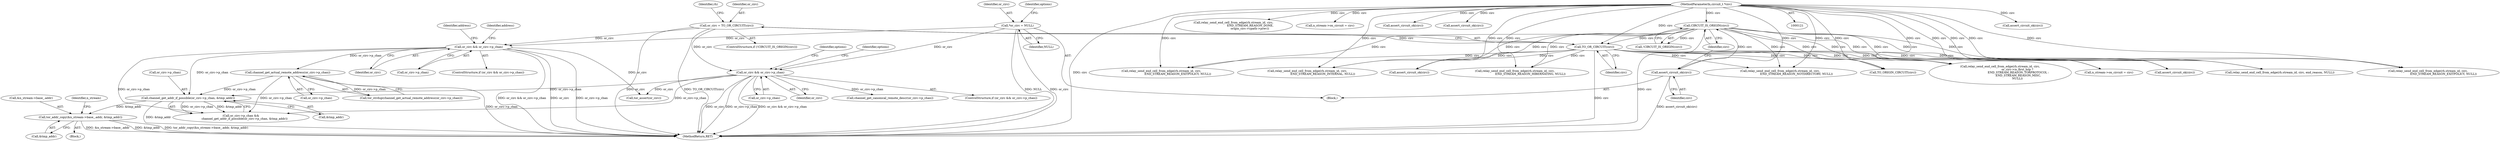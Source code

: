 digraph "0_tor_79b59a2dfcb68897ee89d98587d09e55f07e68d7@API" {
"1000653" [label="(Call,tor_addr_copy(&n_stream->base_.addr, &tmp_addr))"];
"1000646" [label="(Call,channel_get_addr_if_possible(or_circ->p_chan, &tmp_addr))"];
"1000252" [label="(Call,or_circ && or_circ->p_chan)"];
"1000155" [label="(Call,or_circ = TO_OR_CIRCUIT(circ))"];
"1000157" [label="(Call,TO_OR_CIRCUIT(circ))"];
"1000153" [label="(Call,CIRCUIT_IS_ORIGIN(circ))"];
"1000149" [label="(Call,assert_circuit_ok(circ))"];
"1000123" [label="(MethodParameterIn,circuit_t *circ)"];
"1000136" [label="(Call,*or_circ = NULL)"];
"1000347" [label="(Call,channel_get_actual_remote_address(or_circ->p_chan))"];
"1000339" [label="(Call,or_circ && or_circ->p_chan)"];
"1000136" [label="(Call,*or_circ = NULL)"];
"1000150" [label="(Identifier,circ)"];
"1000653" [label="(Call,tor_addr_copy(&n_stream->base_.addr, &tmp_addr))"];
"1000697" [label="(MethodReturn,RET)"];
"1000329" [label="(Call,relay_send_end_cell_from_edge(rh.stream_id, circ,\n                                    END_STREAM_REASON_NOTDIRECTORY, NULL))"];
"1000692" [label="(Call,assert_circuit_ok(circ))"];
"1000153" [label="(Call,CIRCUIT_IS_ORIGIN(circ))"];
"1000226" [label="(Call,relay_send_end_cell_from_edge(rh.stream_id, circ, end_reason, NULL))"];
"1000339" [label="(Call,or_circ && or_circ->p_chan)"];
"1000124" [label="(Block,)"];
"1000340" [label="(Identifier,or_circ)"];
"1000660" [label="(Call,&tmp_addr)"];
"1000664" [label="(Identifier,n_stream)"];
"1000161" [label="(Identifier,rh)"];
"1000262" [label="(Identifier,options)"];
"1000154" [label="(Identifier,circ)"];
"1000579" [label="(Call,assert_circuit_ok(circ))"];
"1000647" [label="(Call,or_circ->p_chan)"];
"1000158" [label="(Identifier,circ)"];
"1000138" [label="(Identifier,NULL)"];
"1000189" [label="(Call,relay_send_end_cell_from_edge(rh.stream_id, circ,\n                                  END_STREAM_REASON_EXITPOLICY, NULL))"];
"1000398" [label="(Call,relay_send_end_cell_from_edge(rh.stream_id, circ,\n                                    END_STREAM_REASON_EXITPOLICY, NULL))"];
"1000642" [label="(Call,or_circ->p_chan &&\n        channel_get_addr_if_possible(or_circ->p_chan, &tmp_addr))"];
"1000639" [label="(Call,tor_assert(or_circ))"];
"1000254" [label="(Call,or_circ->p_chan)"];
"1000155" [label="(Call,or_circ = TO_OR_CIRCUIT(circ))"];
"1000522" [label="(Call,relay_send_end_cell_from_edge(rh.stream_id, circ,\n                                     END_STREAM_REASON_DONE,\n                                    origin_circ->cpath->prev))"];
"1000123" [label="(MethodParameterIn,circuit_t *circ)"];
"1000253" [label="(Identifier,or_circ)"];
"1000569" [label="(Call,n_stream->on_circuit = circ)"];
"1000369" [label="(Call,relay_send_end_cell_from_edge(rh.stream_id, circ,\n                                  END_STREAM_REASON_INTERNAL, NULL))"];
"1000501" [label="(Call,assert_circuit_ok(circ))"];
"1000646" [label="(Call,channel_get_addr_if_possible(or_circ->p_chan, &tmp_addr))"];
"1000151" [label="(ControlStructure,if (!CIRCUIT_IS_ORIGIN(circ)))"];
"1000548" [label="(Call,assert_circuit_ok(circ))"];
"1000341" [label="(Call,or_circ->p_chan)"];
"1000346" [label="(Call,tor_strdup(channel_get_actual_remote_address(or_circ->p_chan)))"];
"1000157" [label="(Call,TO_OR_CIRCUIT(circ))"];
"1000673" [label="(Call,assert_circuit_ok(circ))"];
"1000353" [label="(Identifier,address)"];
"1000650" [label="(Call,&tmp_addr)"];
"1000614" [label="(Call,relay_send_end_cell_from_edge(rh.stream_id, circ,\n                                  END_STREAM_REASON_HIBERNATING, NULL))"];
"1000149" [label="(Call,assert_circuit_ok(circ))"];
"1000652" [label="(Block,)"];
"1000137" [label="(Identifier,or_circ)"];
"1000284" [label="(Call,channel_get_canonical_remote_descr(or_circ->p_chan))"];
"1000470" [label="(Call,TO_ORIGIN_CIRCUIT(circ))"];
"1000348" [label="(Call,or_circ->p_chan)"];
"1000294" [label="(Call,relay_send_end_cell_from_edge(rh.stream_id, circ,\n                                      or_circ->is_first_hop ?\n                                        END_STREAM_REASON_TORPROTOCOL :\n                                        END_STREAM_REASON_MISC,\n                                      NULL))"];
"1000654" [label="(Call,&n_stream->base_.addr)"];
"1000345" [label="(Identifier,address)"];
"1000251" [label="(ControlStructure,if (or_circ && or_circ->p_chan))"];
"1000156" [label="(Identifier,or_circ)"];
"1000252" [label="(Call,or_circ && or_circ->p_chan)"];
"1000626" [label="(Call,n_stream->on_circuit = circ)"];
"1000347" [label="(Call,channel_get_actual_remote_address(or_circ->p_chan))"];
"1000141" [label="(Identifier,options)"];
"1000152" [label="(Call,!CIRCUIT_IS_ORIGIN(circ))"];
"1000381" [label="(Identifier,options)"];
"1000338" [label="(ControlStructure,if (or_circ && or_circ->p_chan))"];
"1000653" -> "1000652"  [label="AST: "];
"1000653" -> "1000660"  [label="CFG: "];
"1000654" -> "1000653"  [label="AST: "];
"1000660" -> "1000653"  [label="AST: "];
"1000664" -> "1000653"  [label="CFG: "];
"1000653" -> "1000697"  [label="DDG: &tmp_addr"];
"1000653" -> "1000697"  [label="DDG: tor_addr_copy(&n_stream->base_.addr, &tmp_addr)"];
"1000653" -> "1000697"  [label="DDG: &n_stream->base_.addr"];
"1000646" -> "1000653"  [label="DDG: &tmp_addr"];
"1000646" -> "1000642"  [label="AST: "];
"1000646" -> "1000650"  [label="CFG: "];
"1000647" -> "1000646"  [label="AST: "];
"1000650" -> "1000646"  [label="AST: "];
"1000642" -> "1000646"  [label="CFG: "];
"1000646" -> "1000697"  [label="DDG: &tmp_addr"];
"1000646" -> "1000642"  [label="DDG: or_circ->p_chan"];
"1000646" -> "1000642"  [label="DDG: &tmp_addr"];
"1000252" -> "1000646"  [label="DDG: or_circ->p_chan"];
"1000347" -> "1000646"  [label="DDG: or_circ->p_chan"];
"1000339" -> "1000646"  [label="DDG: or_circ->p_chan"];
"1000252" -> "1000251"  [label="AST: "];
"1000252" -> "1000253"  [label="CFG: "];
"1000252" -> "1000254"  [label="CFG: "];
"1000253" -> "1000252"  [label="AST: "];
"1000254" -> "1000252"  [label="AST: "];
"1000262" -> "1000252"  [label="CFG: "];
"1000381" -> "1000252"  [label="CFG: "];
"1000252" -> "1000697"  [label="DDG: or_circ"];
"1000252" -> "1000697"  [label="DDG: or_circ->p_chan"];
"1000252" -> "1000697"  [label="DDG: or_circ && or_circ->p_chan"];
"1000155" -> "1000252"  [label="DDG: or_circ"];
"1000136" -> "1000252"  [label="DDG: or_circ"];
"1000252" -> "1000284"  [label="DDG: or_circ->p_chan"];
"1000252" -> "1000639"  [label="DDG: or_circ"];
"1000252" -> "1000642"  [label="DDG: or_circ->p_chan"];
"1000155" -> "1000151"  [label="AST: "];
"1000155" -> "1000157"  [label="CFG: "];
"1000156" -> "1000155"  [label="AST: "];
"1000157" -> "1000155"  [label="AST: "];
"1000161" -> "1000155"  [label="CFG: "];
"1000155" -> "1000697"  [label="DDG: TO_OR_CIRCUIT(circ)"];
"1000155" -> "1000697"  [label="DDG: or_circ"];
"1000157" -> "1000155"  [label="DDG: circ"];
"1000155" -> "1000339"  [label="DDG: or_circ"];
"1000157" -> "1000158"  [label="CFG: "];
"1000158" -> "1000157"  [label="AST: "];
"1000157" -> "1000697"  [label="DDG: circ"];
"1000153" -> "1000157"  [label="DDG: circ"];
"1000123" -> "1000157"  [label="DDG: circ"];
"1000157" -> "1000189"  [label="DDG: circ"];
"1000157" -> "1000226"  [label="DDG: circ"];
"1000157" -> "1000294"  [label="DDG: circ"];
"1000157" -> "1000329"  [label="DDG: circ"];
"1000157" -> "1000369"  [label="DDG: circ"];
"1000157" -> "1000398"  [label="DDG: circ"];
"1000157" -> "1000470"  [label="DDG: circ"];
"1000157" -> "1000614"  [label="DDG: circ"];
"1000157" -> "1000626"  [label="DDG: circ"];
"1000157" -> "1000673"  [label="DDG: circ"];
"1000157" -> "1000692"  [label="DDG: circ"];
"1000153" -> "1000152"  [label="AST: "];
"1000153" -> "1000154"  [label="CFG: "];
"1000154" -> "1000153"  [label="AST: "];
"1000152" -> "1000153"  [label="CFG: "];
"1000153" -> "1000697"  [label="DDG: circ"];
"1000153" -> "1000152"  [label="DDG: circ"];
"1000149" -> "1000153"  [label="DDG: circ"];
"1000123" -> "1000153"  [label="DDG: circ"];
"1000153" -> "1000189"  [label="DDG: circ"];
"1000153" -> "1000226"  [label="DDG: circ"];
"1000153" -> "1000294"  [label="DDG: circ"];
"1000153" -> "1000329"  [label="DDG: circ"];
"1000153" -> "1000369"  [label="DDG: circ"];
"1000153" -> "1000398"  [label="DDG: circ"];
"1000153" -> "1000470"  [label="DDG: circ"];
"1000153" -> "1000614"  [label="DDG: circ"];
"1000153" -> "1000626"  [label="DDG: circ"];
"1000153" -> "1000673"  [label="DDG: circ"];
"1000153" -> "1000692"  [label="DDG: circ"];
"1000149" -> "1000124"  [label="AST: "];
"1000149" -> "1000150"  [label="CFG: "];
"1000150" -> "1000149"  [label="AST: "];
"1000154" -> "1000149"  [label="CFG: "];
"1000149" -> "1000697"  [label="DDG: assert_circuit_ok(circ)"];
"1000123" -> "1000149"  [label="DDG: circ"];
"1000123" -> "1000121"  [label="AST: "];
"1000123" -> "1000697"  [label="DDG: circ"];
"1000123" -> "1000189"  [label="DDG: circ"];
"1000123" -> "1000226"  [label="DDG: circ"];
"1000123" -> "1000294"  [label="DDG: circ"];
"1000123" -> "1000329"  [label="DDG: circ"];
"1000123" -> "1000369"  [label="DDG: circ"];
"1000123" -> "1000398"  [label="DDG: circ"];
"1000123" -> "1000470"  [label="DDG: circ"];
"1000123" -> "1000501"  [label="DDG: circ"];
"1000123" -> "1000522"  [label="DDG: circ"];
"1000123" -> "1000548"  [label="DDG: circ"];
"1000123" -> "1000569"  [label="DDG: circ"];
"1000123" -> "1000579"  [label="DDG: circ"];
"1000123" -> "1000614"  [label="DDG: circ"];
"1000123" -> "1000626"  [label="DDG: circ"];
"1000123" -> "1000673"  [label="DDG: circ"];
"1000123" -> "1000692"  [label="DDG: circ"];
"1000136" -> "1000124"  [label="AST: "];
"1000136" -> "1000138"  [label="CFG: "];
"1000137" -> "1000136"  [label="AST: "];
"1000138" -> "1000136"  [label="AST: "];
"1000141" -> "1000136"  [label="CFG: "];
"1000136" -> "1000697"  [label="DDG: NULL"];
"1000136" -> "1000697"  [label="DDG: or_circ"];
"1000136" -> "1000339"  [label="DDG: or_circ"];
"1000347" -> "1000346"  [label="AST: "];
"1000347" -> "1000348"  [label="CFG: "];
"1000348" -> "1000347"  [label="AST: "];
"1000346" -> "1000347"  [label="CFG: "];
"1000347" -> "1000697"  [label="DDG: or_circ->p_chan"];
"1000347" -> "1000346"  [label="DDG: or_circ->p_chan"];
"1000339" -> "1000347"  [label="DDG: or_circ->p_chan"];
"1000347" -> "1000642"  [label="DDG: or_circ->p_chan"];
"1000339" -> "1000338"  [label="AST: "];
"1000339" -> "1000340"  [label="CFG: "];
"1000339" -> "1000341"  [label="CFG: "];
"1000340" -> "1000339"  [label="AST: "];
"1000341" -> "1000339"  [label="AST: "];
"1000345" -> "1000339"  [label="CFG: "];
"1000353" -> "1000339"  [label="CFG: "];
"1000339" -> "1000697"  [label="DDG: or_circ && or_circ->p_chan"];
"1000339" -> "1000697"  [label="DDG: or_circ"];
"1000339" -> "1000697"  [label="DDG: or_circ->p_chan"];
"1000339" -> "1000639"  [label="DDG: or_circ"];
"1000339" -> "1000642"  [label="DDG: or_circ->p_chan"];
}
